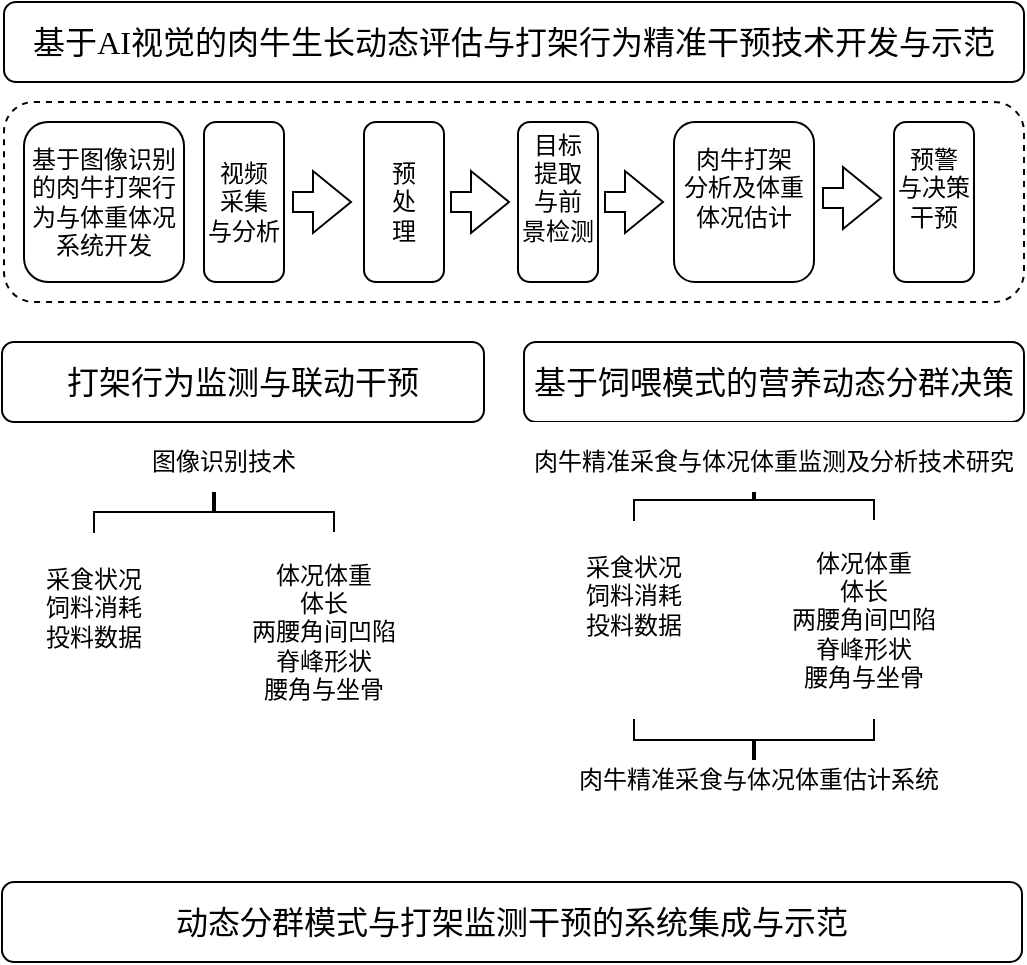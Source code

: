 <mxfile version="28.1.0">
  <diagram name="第 1 页" id="WD8VIAHi6MjTpHK_WqeY">
    <mxGraphModel dx="1426" dy="790" grid="1" gridSize="10" guides="1" tooltips="1" connect="1" arrows="1" fold="1" page="1" pageScale="1" pageWidth="827" pageHeight="1169" math="0" shadow="0">
      <root>
        <mxCell id="0" />
        <mxCell id="1" parent="0" />
        <mxCell id="-1a2qPzEKpFsN5fNEapE-1" value="&lt;p style=&quot;margin: 0pt 0pt 0.0pt; text-align: left; font-family: Calibri; font-size: 10.5pt;&quot; class=&quot;MsoNormal&quot;&gt;&lt;span style=&quot;font-family: 宋体; font-size: 12pt;&quot;&gt;&lt;font face=&quot;宋体&quot;&gt;基于&lt;/font&gt;AI视觉的肉牛生长动态评估与打架行为精准干预技术开发与示范&lt;/span&gt;&lt;span style=&quot;font-family: 宋体; font-size: 10.5pt;&quot;&gt;&lt;/span&gt;&lt;/p&gt;" style="rounded=1;whiteSpace=wrap;html=1;" vertex="1" parent="1">
          <mxGeometry x="160" y="280" width="510" height="40" as="geometry" />
        </mxCell>
        <mxCell id="-1a2qPzEKpFsN5fNEapE-3" value="&lt;p style=&quot;margin: 5pt 0pt; text-align: left; font-family: Calibri; font-size: 12pt; line-height: 24px;&quot; class=&quot;p&quot;&gt;&lt;span style=&quot;font-family: 宋体; font-size: 12pt;&quot;&gt;打架行为监测与联动干预&lt;/span&gt;&lt;span style=&quot;font-family: 宋体; font-size: 12pt;&quot;&gt;&lt;/span&gt;&lt;/p&gt;" style="rounded=1;whiteSpace=wrap;html=1;" vertex="1" parent="1">
          <mxGeometry x="159" y="450" width="241" height="40" as="geometry" />
        </mxCell>
        <mxCell id="-1a2qPzEKpFsN5fNEapE-4" value="&lt;p style=&quot;margin: 0pt 0pt 0.0pt; text-align: justify; font-family: &amp;quot;Times New Roman&amp;quot;; font-size: 10.5pt;&quot; class=&quot;MsoNormal&quot;&gt;&lt;span style=&quot;font-family: 宋体; font-size: 12pt;&quot;&gt;基于饲喂模式的营养动态分群决策&lt;/span&gt;&lt;/p&gt;" style="rounded=1;whiteSpace=wrap;html=1;" vertex="1" parent="1">
          <mxGeometry x="420" y="450" width="250" height="40" as="geometry" />
        </mxCell>
        <mxCell id="-1a2qPzEKpFsN5fNEapE-5" value="&lt;p style=&quot;margin: 0pt 0pt 0.0pt; text-align: justify; font-family: Calibri;&quot; class=&quot;MsoNormal&quot;&gt;&lt;span style=&quot;font-family: 宋体;&quot;&gt;&lt;font style=&quot;font-size: 16px;&quot;&gt;动态分群模式与打架监测干预的系统集成与示范&lt;/font&gt;&lt;/span&gt;&lt;/p&gt;" style="rounded=1;whiteSpace=wrap;html=1;" vertex="1" parent="1">
          <mxGeometry x="159" y="720" width="510" height="40" as="geometry" />
        </mxCell>
        <mxCell id="-1a2qPzEKpFsN5fNEapE-6" value="" style="rounded=1;whiteSpace=wrap;html=1;dashed=1;" vertex="1" parent="1">
          <mxGeometry x="160" y="330" width="510" height="100" as="geometry" />
        </mxCell>
        <mxCell id="-1a2qPzEKpFsN5fNEapE-7" value="基于图像识别的肉牛打架行为与体重体况系统开发" style="rounded=1;whiteSpace=wrap;html=1;" vertex="1" parent="1">
          <mxGeometry x="170" y="340" width="80" height="80" as="geometry" />
        </mxCell>
        <mxCell id="-1a2qPzEKpFsN5fNEapE-8" value="视频&lt;div&gt;采集&lt;/div&gt;&lt;div&gt;与分析&lt;/div&gt;" style="rounded=1;whiteSpace=wrap;html=1;" vertex="1" parent="1">
          <mxGeometry x="260" y="340" width="40" height="80" as="geometry" />
        </mxCell>
        <mxCell id="-1a2qPzEKpFsN5fNEapE-9" value="预&lt;div&gt;处&lt;/div&gt;&lt;div&gt;理&lt;/div&gt;" style="rounded=1;whiteSpace=wrap;html=1;" vertex="1" parent="1">
          <mxGeometry x="340" y="340" width="40" height="80" as="geometry" />
        </mxCell>
        <mxCell id="-1a2qPzEKpFsN5fNEapE-10" value="目标&lt;div&gt;提取&lt;/div&gt;&lt;div&gt;与前&lt;/div&gt;&lt;div&gt;景检测&lt;/div&gt;&lt;div&gt;&lt;br&gt;&lt;/div&gt;" style="rounded=1;whiteSpace=wrap;html=1;flipH=0;flipV=0;horizontal=1;fontStyle=0;verticalAlign=middle;" vertex="1" parent="1">
          <mxGeometry x="417" y="340" width="40" height="80" as="geometry" />
        </mxCell>
        <mxCell id="-1a2qPzEKpFsN5fNEapE-11" value="肉牛&lt;span style=&quot;background-color: transparent; color: light-dark(rgb(0, 0, 0), rgb(255, 255, 255));&quot;&gt;打架&lt;/span&gt;&lt;div&gt;分析&lt;span style=&quot;background-color: transparent; color: light-dark(rgb(0, 0, 0), rgb(255, 255, 255));&quot;&gt;及体重&lt;/span&gt;&lt;/div&gt;&lt;div&gt;&lt;span style=&quot;background-color: transparent; color: light-dark(rgb(0, 0, 0), rgb(255, 255, 255));&quot;&gt;体况估计&lt;/span&gt;&lt;/div&gt;&lt;div&gt;&lt;div&gt;&lt;br&gt;&lt;/div&gt;&lt;/div&gt;" style="rounded=1;whiteSpace=wrap;html=1;flipH=0;flipV=0;horizontal=1;fontStyle=0;verticalAlign=middle;" vertex="1" parent="1">
          <mxGeometry x="495" y="340" width="70" height="80" as="geometry" />
        </mxCell>
        <mxCell id="-1a2qPzEKpFsN5fNEapE-12" value="预警&lt;div&gt;与决策&lt;/div&gt;&lt;div&gt;干预&lt;/div&gt;&lt;div&gt;&lt;div&gt;&lt;br&gt;&lt;/div&gt;&lt;/div&gt;" style="rounded=1;whiteSpace=wrap;html=1;flipH=0;flipV=0;horizontal=1;fontStyle=0;verticalAlign=middle;" vertex="1" parent="1">
          <mxGeometry x="605" y="340" width="40" height="80" as="geometry" />
        </mxCell>
        <mxCell id="-1a2qPzEKpFsN5fNEapE-13" value="" style="shape=flexArrow;endArrow=classic;html=1;rounded=0;" edge="1" parent="1">
          <mxGeometry width="50" height="50" relative="1" as="geometry">
            <mxPoint x="304" y="380" as="sourcePoint" />
            <mxPoint x="334" y="380" as="targetPoint" />
          </mxGeometry>
        </mxCell>
        <mxCell id="-1a2qPzEKpFsN5fNEapE-14" value="" style="shape=flexArrow;endArrow=classic;html=1;rounded=0;" edge="1" parent="1">
          <mxGeometry width="50" height="50" relative="1" as="geometry">
            <mxPoint x="383" y="380" as="sourcePoint" />
            <mxPoint x="413" y="380" as="targetPoint" />
          </mxGeometry>
        </mxCell>
        <mxCell id="-1a2qPzEKpFsN5fNEapE-16" value="" style="shape=flexArrow;endArrow=classic;html=1;rounded=0;" edge="1" parent="1">
          <mxGeometry width="50" height="50" relative="1" as="geometry">
            <mxPoint x="460" y="380" as="sourcePoint" />
            <mxPoint x="490" y="380" as="targetPoint" />
          </mxGeometry>
        </mxCell>
        <mxCell id="-1a2qPzEKpFsN5fNEapE-17" value="" style="shape=flexArrow;endArrow=classic;html=1;rounded=0;" edge="1" parent="1">
          <mxGeometry width="50" height="50" relative="1" as="geometry">
            <mxPoint x="569" y="378" as="sourcePoint" />
            <mxPoint x="599" y="378" as="targetPoint" />
          </mxGeometry>
        </mxCell>
        <mxCell id="-1a2qPzEKpFsN5fNEapE-18" value="图像识别技术" style="rounded=0;whiteSpace=wrap;html=1;strokeColor=none;" vertex="1" parent="1">
          <mxGeometry x="180" y="500" width="180" height="20" as="geometry" />
        </mxCell>
        <mxCell id="-1a2qPzEKpFsN5fNEapE-19" value="采食状况&lt;div&gt;饲料消耗&lt;/div&gt;&lt;div&gt;投料数据&lt;br&gt;&lt;div&gt;&lt;br&gt;&lt;/div&gt;&lt;/div&gt;" style="rounded=0;whiteSpace=wrap;html=1;strokeColor=none;" vertex="1" parent="1">
          <mxGeometry x="430" y="539" width="90" height="90" as="geometry" />
        </mxCell>
        <mxCell id="-1a2qPzEKpFsN5fNEapE-20" value="" style="shape=partialRectangle;whiteSpace=wrap;html=1;bottom=1;right=1;left=1;top=0;fillColor=none;routingCenterX=-0.5;rotation=-180;" vertex="1" parent="1">
          <mxGeometry x="475" y="529" width="120" height="10" as="geometry" />
        </mxCell>
        <mxCell id="-1a2qPzEKpFsN5fNEapE-21" value="" style="line;strokeWidth=2;direction=south;html=1;" vertex="1" parent="1">
          <mxGeometry x="530" y="519" width="10" height="10" as="geometry" />
        </mxCell>
        <mxCell id="-1a2qPzEKpFsN5fNEapE-23" value="&lt;div&gt;&lt;div&gt;体况体重&lt;/div&gt;&lt;/div&gt;&lt;div&gt;体长&lt;/div&gt;&lt;div&gt;两腰角间凹陷&lt;/div&gt;&lt;div&gt;脊峰形状&lt;/div&gt;&lt;div&gt;腰角与坐骨&lt;/div&gt;" style="rounded=0;whiteSpace=wrap;html=1;strokeColor=none;" vertex="1" parent="1">
          <mxGeometry x="545" y="539" width="90" height="100" as="geometry" />
        </mxCell>
        <mxCell id="-1a2qPzEKpFsN5fNEapE-24" value="&lt;p style=&quot;margin: 0pt 0pt 0.0pt; text-align: justify; font-family: 等线;&quot; class=&quot;MsoNormal&quot;&gt;&lt;font&gt;肉牛精准采食与体况体重监测及分析技术研究&lt;/font&gt;&lt;span style=&quot;font-size: 12pt; font-size: 12pt;&quot;&gt;&lt;/span&gt;&lt;/p&gt;" style="rounded=0;whiteSpace=wrap;html=1;strokeColor=none;" vertex="1" parent="1">
          <mxGeometry x="420" y="490" width="250" height="35" as="geometry" />
        </mxCell>
        <mxCell id="-1a2qPzEKpFsN5fNEapE-25" value="采食状况&lt;div&gt;饲料消耗&lt;/div&gt;&lt;div&gt;投料数据&lt;br&gt;&lt;div&gt;&lt;br&gt;&lt;/div&gt;&lt;/div&gt;" style="rounded=0;whiteSpace=wrap;html=1;strokeColor=none;" vertex="1" parent="1">
          <mxGeometry x="160" y="545" width="90" height="90" as="geometry" />
        </mxCell>
        <mxCell id="-1a2qPzEKpFsN5fNEapE-26" value="" style="shape=partialRectangle;whiteSpace=wrap;html=1;bottom=1;right=1;left=1;top=0;fillColor=none;routingCenterX=-0.5;rotation=-180;" vertex="1" parent="1">
          <mxGeometry x="205" y="535" width="120" height="10" as="geometry" />
        </mxCell>
        <mxCell id="-1a2qPzEKpFsN5fNEapE-27" value="" style="line;strokeWidth=2;direction=south;html=1;" vertex="1" parent="1">
          <mxGeometry x="260" y="525" width="10" height="10" as="geometry" />
        </mxCell>
        <mxCell id="-1a2qPzEKpFsN5fNEapE-28" value="&lt;div&gt;&lt;div&gt;体况体重&lt;/div&gt;&lt;/div&gt;&lt;div&gt;体长&lt;/div&gt;&lt;div&gt;两腰角间凹陷&lt;/div&gt;&lt;div&gt;脊峰形状&lt;/div&gt;&lt;div&gt;腰角与坐骨&lt;/div&gt;" style="rounded=0;whiteSpace=wrap;html=1;strokeColor=none;" vertex="1" parent="1">
          <mxGeometry x="275" y="545" width="90" height="100" as="geometry" />
        </mxCell>
        <mxCell id="-1a2qPzEKpFsN5fNEapE-29" value="" style="shape=partialRectangle;whiteSpace=wrap;html=1;bottom=1;right=1;left=1;top=0;fillColor=none;routingCenterX=-0.5;rotation=-180;direction=west;" vertex="1" parent="1">
          <mxGeometry x="475" y="639" width="120" height="10" as="geometry" />
        </mxCell>
        <mxCell id="-1a2qPzEKpFsN5fNEapE-30" value="" style="line;strokeWidth=2;direction=south;html=1;" vertex="1" parent="1">
          <mxGeometry x="530" y="649" width="10" height="10" as="geometry" />
        </mxCell>
        <mxCell id="-1a2qPzEKpFsN5fNEapE-31" value="肉牛精准采食与体况体重估计系统" style="rounded=0;whiteSpace=wrap;html=1;strokeColor=none;" vertex="1" parent="1">
          <mxGeometry x="440" y="659" width="195" height="20" as="geometry" />
        </mxCell>
      </root>
    </mxGraphModel>
  </diagram>
</mxfile>
